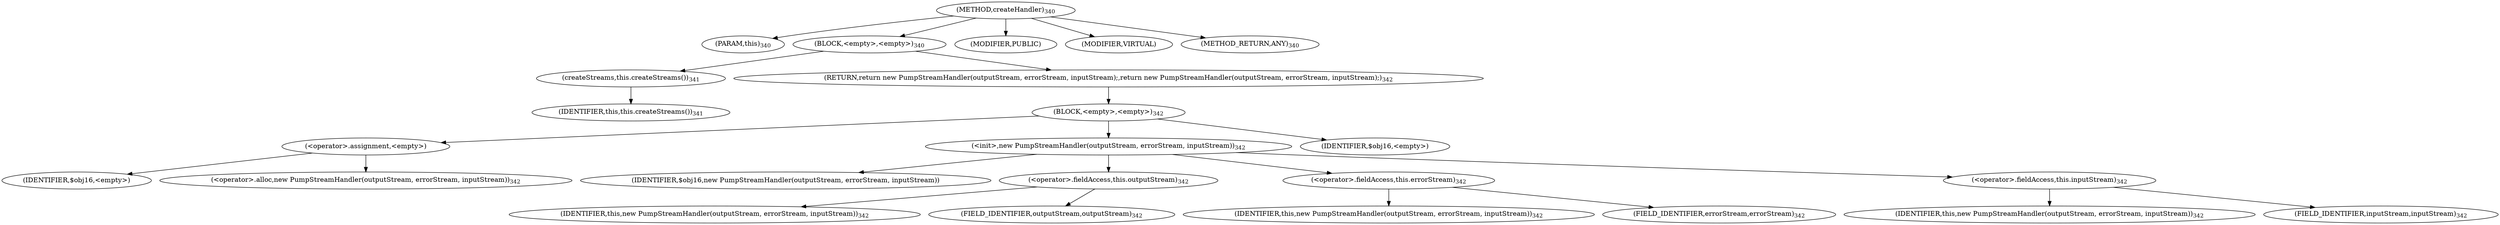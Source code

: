 digraph "createHandler" {  
"672" [label = <(METHOD,createHandler)<SUB>340</SUB>> ]
"26" [label = <(PARAM,this)<SUB>340</SUB>> ]
"673" [label = <(BLOCK,&lt;empty&gt;,&lt;empty&gt;)<SUB>340</SUB>> ]
"674" [label = <(createStreams,this.createStreams())<SUB>341</SUB>> ]
"25" [label = <(IDENTIFIER,this,this.createStreams())<SUB>341</SUB>> ]
"675" [label = <(RETURN,return new PumpStreamHandler(outputStream, errorStream, inputStream);,return new PumpStreamHandler(outputStream, errorStream, inputStream);)<SUB>342</SUB>> ]
"676" [label = <(BLOCK,&lt;empty&gt;,&lt;empty&gt;)<SUB>342</SUB>> ]
"677" [label = <(&lt;operator&gt;.assignment,&lt;empty&gt;)> ]
"678" [label = <(IDENTIFIER,$obj16,&lt;empty&gt;)> ]
"679" [label = <(&lt;operator&gt;.alloc,new PumpStreamHandler(outputStream, errorStream, inputStream))<SUB>342</SUB>> ]
"680" [label = <(&lt;init&gt;,new PumpStreamHandler(outputStream, errorStream, inputStream))<SUB>342</SUB>> ]
"681" [label = <(IDENTIFIER,$obj16,new PumpStreamHandler(outputStream, errorStream, inputStream))> ]
"682" [label = <(&lt;operator&gt;.fieldAccess,this.outputStream)<SUB>342</SUB>> ]
"683" [label = <(IDENTIFIER,this,new PumpStreamHandler(outputStream, errorStream, inputStream))<SUB>342</SUB>> ]
"684" [label = <(FIELD_IDENTIFIER,outputStream,outputStream)<SUB>342</SUB>> ]
"685" [label = <(&lt;operator&gt;.fieldAccess,this.errorStream)<SUB>342</SUB>> ]
"686" [label = <(IDENTIFIER,this,new PumpStreamHandler(outputStream, errorStream, inputStream))<SUB>342</SUB>> ]
"687" [label = <(FIELD_IDENTIFIER,errorStream,errorStream)<SUB>342</SUB>> ]
"688" [label = <(&lt;operator&gt;.fieldAccess,this.inputStream)<SUB>342</SUB>> ]
"689" [label = <(IDENTIFIER,this,new PumpStreamHandler(outputStream, errorStream, inputStream))<SUB>342</SUB>> ]
"690" [label = <(FIELD_IDENTIFIER,inputStream,inputStream)<SUB>342</SUB>> ]
"691" [label = <(IDENTIFIER,$obj16,&lt;empty&gt;)> ]
"692" [label = <(MODIFIER,PUBLIC)> ]
"693" [label = <(MODIFIER,VIRTUAL)> ]
"694" [label = <(METHOD_RETURN,ANY)<SUB>340</SUB>> ]
  "672" -> "26" 
  "672" -> "673" 
  "672" -> "692" 
  "672" -> "693" 
  "672" -> "694" 
  "673" -> "674" 
  "673" -> "675" 
  "674" -> "25" 
  "675" -> "676" 
  "676" -> "677" 
  "676" -> "680" 
  "676" -> "691" 
  "677" -> "678" 
  "677" -> "679" 
  "680" -> "681" 
  "680" -> "682" 
  "680" -> "685" 
  "680" -> "688" 
  "682" -> "683" 
  "682" -> "684" 
  "685" -> "686" 
  "685" -> "687" 
  "688" -> "689" 
  "688" -> "690" 
}
